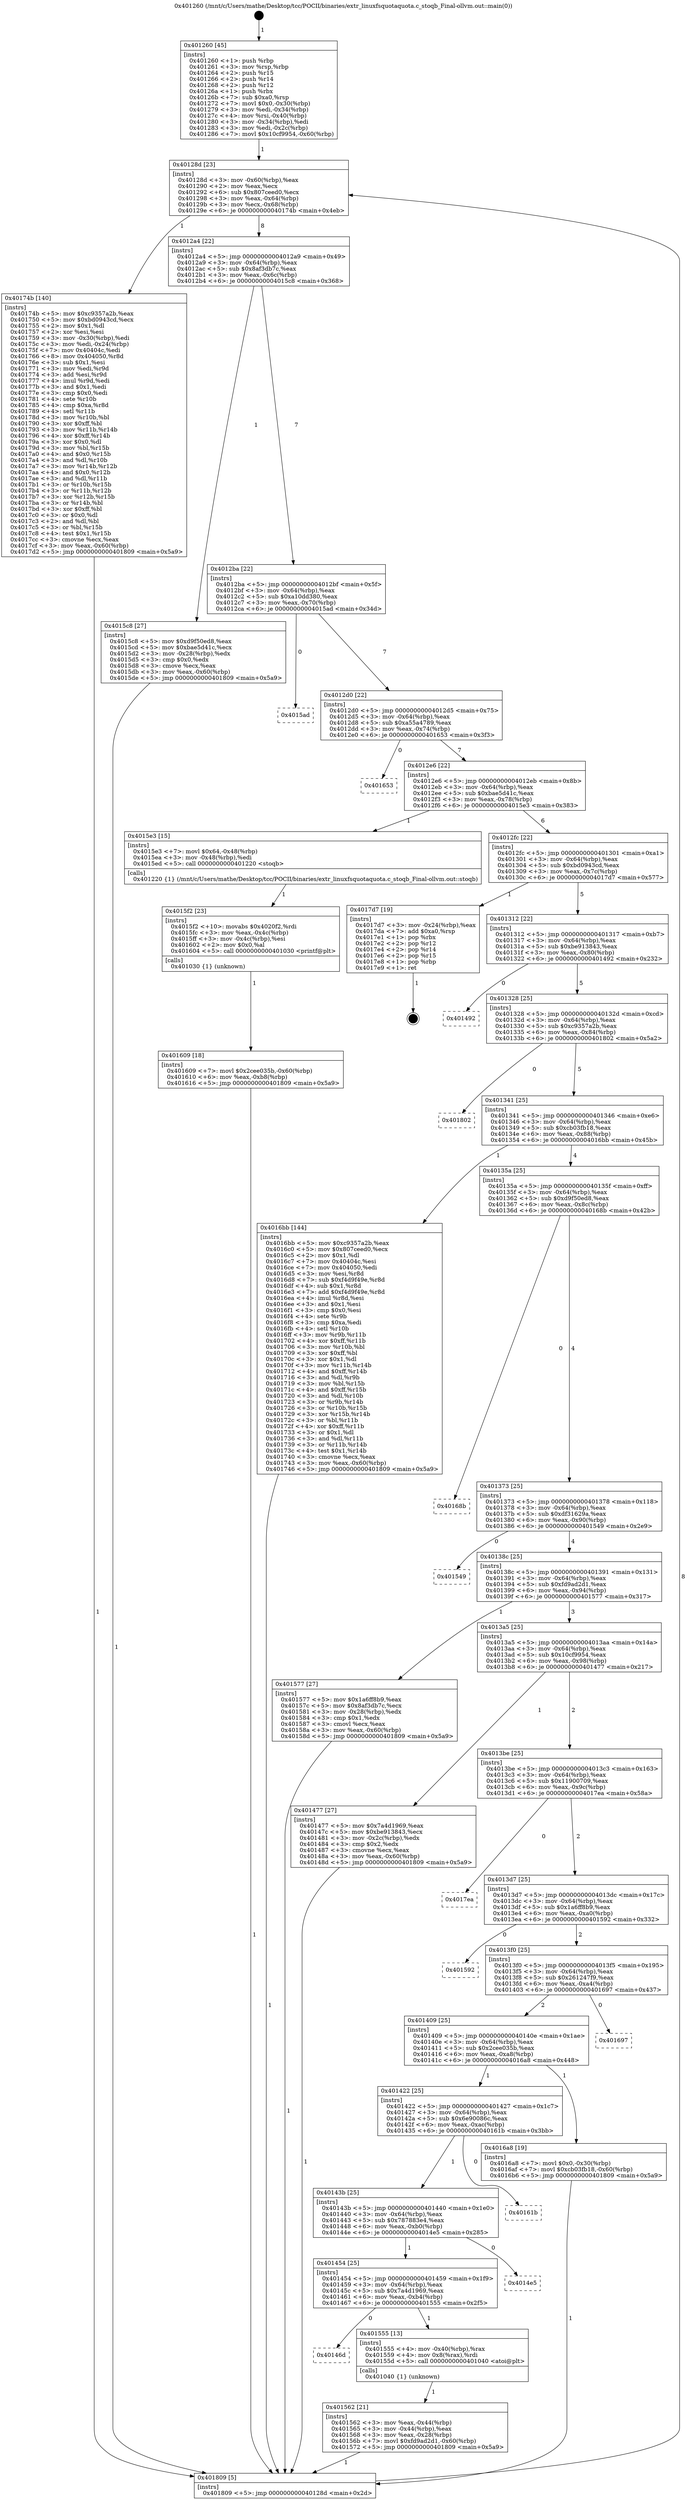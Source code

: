 digraph "0x401260" {
  label = "0x401260 (/mnt/c/Users/mathe/Desktop/tcc/POCII/binaries/extr_linuxfsquotaquota.c_stoqb_Final-ollvm.out::main(0))"
  labelloc = "t"
  node[shape=record]

  Entry [label="",width=0.3,height=0.3,shape=circle,fillcolor=black,style=filled]
  "0x40128d" [label="{
     0x40128d [23]\l
     | [instrs]\l
     &nbsp;&nbsp;0x40128d \<+3\>: mov -0x60(%rbp),%eax\l
     &nbsp;&nbsp;0x401290 \<+2\>: mov %eax,%ecx\l
     &nbsp;&nbsp;0x401292 \<+6\>: sub $0x807ceed0,%ecx\l
     &nbsp;&nbsp;0x401298 \<+3\>: mov %eax,-0x64(%rbp)\l
     &nbsp;&nbsp;0x40129b \<+3\>: mov %ecx,-0x68(%rbp)\l
     &nbsp;&nbsp;0x40129e \<+6\>: je 000000000040174b \<main+0x4eb\>\l
  }"]
  "0x40174b" [label="{
     0x40174b [140]\l
     | [instrs]\l
     &nbsp;&nbsp;0x40174b \<+5\>: mov $0xc9357a2b,%eax\l
     &nbsp;&nbsp;0x401750 \<+5\>: mov $0xbd0943cd,%ecx\l
     &nbsp;&nbsp;0x401755 \<+2\>: mov $0x1,%dl\l
     &nbsp;&nbsp;0x401757 \<+2\>: xor %esi,%esi\l
     &nbsp;&nbsp;0x401759 \<+3\>: mov -0x30(%rbp),%edi\l
     &nbsp;&nbsp;0x40175c \<+3\>: mov %edi,-0x24(%rbp)\l
     &nbsp;&nbsp;0x40175f \<+7\>: mov 0x40404c,%edi\l
     &nbsp;&nbsp;0x401766 \<+8\>: mov 0x404050,%r8d\l
     &nbsp;&nbsp;0x40176e \<+3\>: sub $0x1,%esi\l
     &nbsp;&nbsp;0x401771 \<+3\>: mov %edi,%r9d\l
     &nbsp;&nbsp;0x401774 \<+3\>: add %esi,%r9d\l
     &nbsp;&nbsp;0x401777 \<+4\>: imul %r9d,%edi\l
     &nbsp;&nbsp;0x40177b \<+3\>: and $0x1,%edi\l
     &nbsp;&nbsp;0x40177e \<+3\>: cmp $0x0,%edi\l
     &nbsp;&nbsp;0x401781 \<+4\>: sete %r10b\l
     &nbsp;&nbsp;0x401785 \<+4\>: cmp $0xa,%r8d\l
     &nbsp;&nbsp;0x401789 \<+4\>: setl %r11b\l
     &nbsp;&nbsp;0x40178d \<+3\>: mov %r10b,%bl\l
     &nbsp;&nbsp;0x401790 \<+3\>: xor $0xff,%bl\l
     &nbsp;&nbsp;0x401793 \<+3\>: mov %r11b,%r14b\l
     &nbsp;&nbsp;0x401796 \<+4\>: xor $0xff,%r14b\l
     &nbsp;&nbsp;0x40179a \<+3\>: xor $0x0,%dl\l
     &nbsp;&nbsp;0x40179d \<+3\>: mov %bl,%r15b\l
     &nbsp;&nbsp;0x4017a0 \<+4\>: and $0x0,%r15b\l
     &nbsp;&nbsp;0x4017a4 \<+3\>: and %dl,%r10b\l
     &nbsp;&nbsp;0x4017a7 \<+3\>: mov %r14b,%r12b\l
     &nbsp;&nbsp;0x4017aa \<+4\>: and $0x0,%r12b\l
     &nbsp;&nbsp;0x4017ae \<+3\>: and %dl,%r11b\l
     &nbsp;&nbsp;0x4017b1 \<+3\>: or %r10b,%r15b\l
     &nbsp;&nbsp;0x4017b4 \<+3\>: or %r11b,%r12b\l
     &nbsp;&nbsp;0x4017b7 \<+3\>: xor %r12b,%r15b\l
     &nbsp;&nbsp;0x4017ba \<+3\>: or %r14b,%bl\l
     &nbsp;&nbsp;0x4017bd \<+3\>: xor $0xff,%bl\l
     &nbsp;&nbsp;0x4017c0 \<+3\>: or $0x0,%dl\l
     &nbsp;&nbsp;0x4017c3 \<+2\>: and %dl,%bl\l
     &nbsp;&nbsp;0x4017c5 \<+3\>: or %bl,%r15b\l
     &nbsp;&nbsp;0x4017c8 \<+4\>: test $0x1,%r15b\l
     &nbsp;&nbsp;0x4017cc \<+3\>: cmovne %ecx,%eax\l
     &nbsp;&nbsp;0x4017cf \<+3\>: mov %eax,-0x60(%rbp)\l
     &nbsp;&nbsp;0x4017d2 \<+5\>: jmp 0000000000401809 \<main+0x5a9\>\l
  }"]
  "0x4012a4" [label="{
     0x4012a4 [22]\l
     | [instrs]\l
     &nbsp;&nbsp;0x4012a4 \<+5\>: jmp 00000000004012a9 \<main+0x49\>\l
     &nbsp;&nbsp;0x4012a9 \<+3\>: mov -0x64(%rbp),%eax\l
     &nbsp;&nbsp;0x4012ac \<+5\>: sub $0x8af3db7c,%eax\l
     &nbsp;&nbsp;0x4012b1 \<+3\>: mov %eax,-0x6c(%rbp)\l
     &nbsp;&nbsp;0x4012b4 \<+6\>: je 00000000004015c8 \<main+0x368\>\l
  }"]
  Exit [label="",width=0.3,height=0.3,shape=circle,fillcolor=black,style=filled,peripheries=2]
  "0x4015c8" [label="{
     0x4015c8 [27]\l
     | [instrs]\l
     &nbsp;&nbsp;0x4015c8 \<+5\>: mov $0xd9f50ed8,%eax\l
     &nbsp;&nbsp;0x4015cd \<+5\>: mov $0xbae5d41c,%ecx\l
     &nbsp;&nbsp;0x4015d2 \<+3\>: mov -0x28(%rbp),%edx\l
     &nbsp;&nbsp;0x4015d5 \<+3\>: cmp $0x0,%edx\l
     &nbsp;&nbsp;0x4015d8 \<+3\>: cmove %ecx,%eax\l
     &nbsp;&nbsp;0x4015db \<+3\>: mov %eax,-0x60(%rbp)\l
     &nbsp;&nbsp;0x4015de \<+5\>: jmp 0000000000401809 \<main+0x5a9\>\l
  }"]
  "0x4012ba" [label="{
     0x4012ba [22]\l
     | [instrs]\l
     &nbsp;&nbsp;0x4012ba \<+5\>: jmp 00000000004012bf \<main+0x5f\>\l
     &nbsp;&nbsp;0x4012bf \<+3\>: mov -0x64(%rbp),%eax\l
     &nbsp;&nbsp;0x4012c2 \<+5\>: sub $0xa10dd380,%eax\l
     &nbsp;&nbsp;0x4012c7 \<+3\>: mov %eax,-0x70(%rbp)\l
     &nbsp;&nbsp;0x4012ca \<+6\>: je 00000000004015ad \<main+0x34d\>\l
  }"]
  "0x401609" [label="{
     0x401609 [18]\l
     | [instrs]\l
     &nbsp;&nbsp;0x401609 \<+7\>: movl $0x2cee035b,-0x60(%rbp)\l
     &nbsp;&nbsp;0x401610 \<+6\>: mov %eax,-0xb8(%rbp)\l
     &nbsp;&nbsp;0x401616 \<+5\>: jmp 0000000000401809 \<main+0x5a9\>\l
  }"]
  "0x4015ad" [label="{
     0x4015ad\l
  }", style=dashed]
  "0x4012d0" [label="{
     0x4012d0 [22]\l
     | [instrs]\l
     &nbsp;&nbsp;0x4012d0 \<+5\>: jmp 00000000004012d5 \<main+0x75\>\l
     &nbsp;&nbsp;0x4012d5 \<+3\>: mov -0x64(%rbp),%eax\l
     &nbsp;&nbsp;0x4012d8 \<+5\>: sub $0xa55a4789,%eax\l
     &nbsp;&nbsp;0x4012dd \<+3\>: mov %eax,-0x74(%rbp)\l
     &nbsp;&nbsp;0x4012e0 \<+6\>: je 0000000000401653 \<main+0x3f3\>\l
  }"]
  "0x4015f2" [label="{
     0x4015f2 [23]\l
     | [instrs]\l
     &nbsp;&nbsp;0x4015f2 \<+10\>: movabs $0x4020f2,%rdi\l
     &nbsp;&nbsp;0x4015fc \<+3\>: mov %eax,-0x4c(%rbp)\l
     &nbsp;&nbsp;0x4015ff \<+3\>: mov -0x4c(%rbp),%esi\l
     &nbsp;&nbsp;0x401602 \<+2\>: mov $0x0,%al\l
     &nbsp;&nbsp;0x401604 \<+5\>: call 0000000000401030 \<printf@plt\>\l
     | [calls]\l
     &nbsp;&nbsp;0x401030 \{1\} (unknown)\l
  }"]
  "0x401653" [label="{
     0x401653\l
  }", style=dashed]
  "0x4012e6" [label="{
     0x4012e6 [22]\l
     | [instrs]\l
     &nbsp;&nbsp;0x4012e6 \<+5\>: jmp 00000000004012eb \<main+0x8b\>\l
     &nbsp;&nbsp;0x4012eb \<+3\>: mov -0x64(%rbp),%eax\l
     &nbsp;&nbsp;0x4012ee \<+5\>: sub $0xbae5d41c,%eax\l
     &nbsp;&nbsp;0x4012f3 \<+3\>: mov %eax,-0x78(%rbp)\l
     &nbsp;&nbsp;0x4012f6 \<+6\>: je 00000000004015e3 \<main+0x383\>\l
  }"]
  "0x401562" [label="{
     0x401562 [21]\l
     | [instrs]\l
     &nbsp;&nbsp;0x401562 \<+3\>: mov %eax,-0x44(%rbp)\l
     &nbsp;&nbsp;0x401565 \<+3\>: mov -0x44(%rbp),%eax\l
     &nbsp;&nbsp;0x401568 \<+3\>: mov %eax,-0x28(%rbp)\l
     &nbsp;&nbsp;0x40156b \<+7\>: movl $0xfd9ad2d1,-0x60(%rbp)\l
     &nbsp;&nbsp;0x401572 \<+5\>: jmp 0000000000401809 \<main+0x5a9\>\l
  }"]
  "0x4015e3" [label="{
     0x4015e3 [15]\l
     | [instrs]\l
     &nbsp;&nbsp;0x4015e3 \<+7\>: movl $0x64,-0x48(%rbp)\l
     &nbsp;&nbsp;0x4015ea \<+3\>: mov -0x48(%rbp),%edi\l
     &nbsp;&nbsp;0x4015ed \<+5\>: call 0000000000401220 \<stoqb\>\l
     | [calls]\l
     &nbsp;&nbsp;0x401220 \{1\} (/mnt/c/Users/mathe/Desktop/tcc/POCII/binaries/extr_linuxfsquotaquota.c_stoqb_Final-ollvm.out::stoqb)\l
  }"]
  "0x4012fc" [label="{
     0x4012fc [22]\l
     | [instrs]\l
     &nbsp;&nbsp;0x4012fc \<+5\>: jmp 0000000000401301 \<main+0xa1\>\l
     &nbsp;&nbsp;0x401301 \<+3\>: mov -0x64(%rbp),%eax\l
     &nbsp;&nbsp;0x401304 \<+5\>: sub $0xbd0943cd,%eax\l
     &nbsp;&nbsp;0x401309 \<+3\>: mov %eax,-0x7c(%rbp)\l
     &nbsp;&nbsp;0x40130c \<+6\>: je 00000000004017d7 \<main+0x577\>\l
  }"]
  "0x40146d" [label="{
     0x40146d\l
  }", style=dashed]
  "0x4017d7" [label="{
     0x4017d7 [19]\l
     | [instrs]\l
     &nbsp;&nbsp;0x4017d7 \<+3\>: mov -0x24(%rbp),%eax\l
     &nbsp;&nbsp;0x4017da \<+7\>: add $0xa0,%rsp\l
     &nbsp;&nbsp;0x4017e1 \<+1\>: pop %rbx\l
     &nbsp;&nbsp;0x4017e2 \<+2\>: pop %r12\l
     &nbsp;&nbsp;0x4017e4 \<+2\>: pop %r14\l
     &nbsp;&nbsp;0x4017e6 \<+2\>: pop %r15\l
     &nbsp;&nbsp;0x4017e8 \<+1\>: pop %rbp\l
     &nbsp;&nbsp;0x4017e9 \<+1\>: ret\l
  }"]
  "0x401312" [label="{
     0x401312 [22]\l
     | [instrs]\l
     &nbsp;&nbsp;0x401312 \<+5\>: jmp 0000000000401317 \<main+0xb7\>\l
     &nbsp;&nbsp;0x401317 \<+3\>: mov -0x64(%rbp),%eax\l
     &nbsp;&nbsp;0x40131a \<+5\>: sub $0xbe913843,%eax\l
     &nbsp;&nbsp;0x40131f \<+3\>: mov %eax,-0x80(%rbp)\l
     &nbsp;&nbsp;0x401322 \<+6\>: je 0000000000401492 \<main+0x232\>\l
  }"]
  "0x401555" [label="{
     0x401555 [13]\l
     | [instrs]\l
     &nbsp;&nbsp;0x401555 \<+4\>: mov -0x40(%rbp),%rax\l
     &nbsp;&nbsp;0x401559 \<+4\>: mov 0x8(%rax),%rdi\l
     &nbsp;&nbsp;0x40155d \<+5\>: call 0000000000401040 \<atoi@plt\>\l
     | [calls]\l
     &nbsp;&nbsp;0x401040 \{1\} (unknown)\l
  }"]
  "0x401492" [label="{
     0x401492\l
  }", style=dashed]
  "0x401328" [label="{
     0x401328 [25]\l
     | [instrs]\l
     &nbsp;&nbsp;0x401328 \<+5\>: jmp 000000000040132d \<main+0xcd\>\l
     &nbsp;&nbsp;0x40132d \<+3\>: mov -0x64(%rbp),%eax\l
     &nbsp;&nbsp;0x401330 \<+5\>: sub $0xc9357a2b,%eax\l
     &nbsp;&nbsp;0x401335 \<+6\>: mov %eax,-0x84(%rbp)\l
     &nbsp;&nbsp;0x40133b \<+6\>: je 0000000000401802 \<main+0x5a2\>\l
  }"]
  "0x401454" [label="{
     0x401454 [25]\l
     | [instrs]\l
     &nbsp;&nbsp;0x401454 \<+5\>: jmp 0000000000401459 \<main+0x1f9\>\l
     &nbsp;&nbsp;0x401459 \<+3\>: mov -0x64(%rbp),%eax\l
     &nbsp;&nbsp;0x40145c \<+5\>: sub $0x7a4d1969,%eax\l
     &nbsp;&nbsp;0x401461 \<+6\>: mov %eax,-0xb4(%rbp)\l
     &nbsp;&nbsp;0x401467 \<+6\>: je 0000000000401555 \<main+0x2f5\>\l
  }"]
  "0x401802" [label="{
     0x401802\l
  }", style=dashed]
  "0x401341" [label="{
     0x401341 [25]\l
     | [instrs]\l
     &nbsp;&nbsp;0x401341 \<+5\>: jmp 0000000000401346 \<main+0xe6\>\l
     &nbsp;&nbsp;0x401346 \<+3\>: mov -0x64(%rbp),%eax\l
     &nbsp;&nbsp;0x401349 \<+5\>: sub $0xcb03fb18,%eax\l
     &nbsp;&nbsp;0x40134e \<+6\>: mov %eax,-0x88(%rbp)\l
     &nbsp;&nbsp;0x401354 \<+6\>: je 00000000004016bb \<main+0x45b\>\l
  }"]
  "0x4014e5" [label="{
     0x4014e5\l
  }", style=dashed]
  "0x4016bb" [label="{
     0x4016bb [144]\l
     | [instrs]\l
     &nbsp;&nbsp;0x4016bb \<+5\>: mov $0xc9357a2b,%eax\l
     &nbsp;&nbsp;0x4016c0 \<+5\>: mov $0x807ceed0,%ecx\l
     &nbsp;&nbsp;0x4016c5 \<+2\>: mov $0x1,%dl\l
     &nbsp;&nbsp;0x4016c7 \<+7\>: mov 0x40404c,%esi\l
     &nbsp;&nbsp;0x4016ce \<+7\>: mov 0x404050,%edi\l
     &nbsp;&nbsp;0x4016d5 \<+3\>: mov %esi,%r8d\l
     &nbsp;&nbsp;0x4016d8 \<+7\>: sub $0xf4d9f49e,%r8d\l
     &nbsp;&nbsp;0x4016df \<+4\>: sub $0x1,%r8d\l
     &nbsp;&nbsp;0x4016e3 \<+7\>: add $0xf4d9f49e,%r8d\l
     &nbsp;&nbsp;0x4016ea \<+4\>: imul %r8d,%esi\l
     &nbsp;&nbsp;0x4016ee \<+3\>: and $0x1,%esi\l
     &nbsp;&nbsp;0x4016f1 \<+3\>: cmp $0x0,%esi\l
     &nbsp;&nbsp;0x4016f4 \<+4\>: sete %r9b\l
     &nbsp;&nbsp;0x4016f8 \<+3\>: cmp $0xa,%edi\l
     &nbsp;&nbsp;0x4016fb \<+4\>: setl %r10b\l
     &nbsp;&nbsp;0x4016ff \<+3\>: mov %r9b,%r11b\l
     &nbsp;&nbsp;0x401702 \<+4\>: xor $0xff,%r11b\l
     &nbsp;&nbsp;0x401706 \<+3\>: mov %r10b,%bl\l
     &nbsp;&nbsp;0x401709 \<+3\>: xor $0xff,%bl\l
     &nbsp;&nbsp;0x40170c \<+3\>: xor $0x1,%dl\l
     &nbsp;&nbsp;0x40170f \<+3\>: mov %r11b,%r14b\l
     &nbsp;&nbsp;0x401712 \<+4\>: and $0xff,%r14b\l
     &nbsp;&nbsp;0x401716 \<+3\>: and %dl,%r9b\l
     &nbsp;&nbsp;0x401719 \<+3\>: mov %bl,%r15b\l
     &nbsp;&nbsp;0x40171c \<+4\>: and $0xff,%r15b\l
     &nbsp;&nbsp;0x401720 \<+3\>: and %dl,%r10b\l
     &nbsp;&nbsp;0x401723 \<+3\>: or %r9b,%r14b\l
     &nbsp;&nbsp;0x401726 \<+3\>: or %r10b,%r15b\l
     &nbsp;&nbsp;0x401729 \<+3\>: xor %r15b,%r14b\l
     &nbsp;&nbsp;0x40172c \<+3\>: or %bl,%r11b\l
     &nbsp;&nbsp;0x40172f \<+4\>: xor $0xff,%r11b\l
     &nbsp;&nbsp;0x401733 \<+3\>: or $0x1,%dl\l
     &nbsp;&nbsp;0x401736 \<+3\>: and %dl,%r11b\l
     &nbsp;&nbsp;0x401739 \<+3\>: or %r11b,%r14b\l
     &nbsp;&nbsp;0x40173c \<+4\>: test $0x1,%r14b\l
     &nbsp;&nbsp;0x401740 \<+3\>: cmovne %ecx,%eax\l
     &nbsp;&nbsp;0x401743 \<+3\>: mov %eax,-0x60(%rbp)\l
     &nbsp;&nbsp;0x401746 \<+5\>: jmp 0000000000401809 \<main+0x5a9\>\l
  }"]
  "0x40135a" [label="{
     0x40135a [25]\l
     | [instrs]\l
     &nbsp;&nbsp;0x40135a \<+5\>: jmp 000000000040135f \<main+0xff\>\l
     &nbsp;&nbsp;0x40135f \<+3\>: mov -0x64(%rbp),%eax\l
     &nbsp;&nbsp;0x401362 \<+5\>: sub $0xd9f50ed8,%eax\l
     &nbsp;&nbsp;0x401367 \<+6\>: mov %eax,-0x8c(%rbp)\l
     &nbsp;&nbsp;0x40136d \<+6\>: je 000000000040168b \<main+0x42b\>\l
  }"]
  "0x40143b" [label="{
     0x40143b [25]\l
     | [instrs]\l
     &nbsp;&nbsp;0x40143b \<+5\>: jmp 0000000000401440 \<main+0x1e0\>\l
     &nbsp;&nbsp;0x401440 \<+3\>: mov -0x64(%rbp),%eax\l
     &nbsp;&nbsp;0x401443 \<+5\>: sub $0x787883e4,%eax\l
     &nbsp;&nbsp;0x401448 \<+6\>: mov %eax,-0xb0(%rbp)\l
     &nbsp;&nbsp;0x40144e \<+6\>: je 00000000004014e5 \<main+0x285\>\l
  }"]
  "0x40168b" [label="{
     0x40168b\l
  }", style=dashed]
  "0x401373" [label="{
     0x401373 [25]\l
     | [instrs]\l
     &nbsp;&nbsp;0x401373 \<+5\>: jmp 0000000000401378 \<main+0x118\>\l
     &nbsp;&nbsp;0x401378 \<+3\>: mov -0x64(%rbp),%eax\l
     &nbsp;&nbsp;0x40137b \<+5\>: sub $0xdf31629a,%eax\l
     &nbsp;&nbsp;0x401380 \<+6\>: mov %eax,-0x90(%rbp)\l
     &nbsp;&nbsp;0x401386 \<+6\>: je 0000000000401549 \<main+0x2e9\>\l
  }"]
  "0x40161b" [label="{
     0x40161b\l
  }", style=dashed]
  "0x401549" [label="{
     0x401549\l
  }", style=dashed]
  "0x40138c" [label="{
     0x40138c [25]\l
     | [instrs]\l
     &nbsp;&nbsp;0x40138c \<+5\>: jmp 0000000000401391 \<main+0x131\>\l
     &nbsp;&nbsp;0x401391 \<+3\>: mov -0x64(%rbp),%eax\l
     &nbsp;&nbsp;0x401394 \<+5\>: sub $0xfd9ad2d1,%eax\l
     &nbsp;&nbsp;0x401399 \<+6\>: mov %eax,-0x94(%rbp)\l
     &nbsp;&nbsp;0x40139f \<+6\>: je 0000000000401577 \<main+0x317\>\l
  }"]
  "0x401422" [label="{
     0x401422 [25]\l
     | [instrs]\l
     &nbsp;&nbsp;0x401422 \<+5\>: jmp 0000000000401427 \<main+0x1c7\>\l
     &nbsp;&nbsp;0x401427 \<+3\>: mov -0x64(%rbp),%eax\l
     &nbsp;&nbsp;0x40142a \<+5\>: sub $0x6e90086c,%eax\l
     &nbsp;&nbsp;0x40142f \<+6\>: mov %eax,-0xac(%rbp)\l
     &nbsp;&nbsp;0x401435 \<+6\>: je 000000000040161b \<main+0x3bb\>\l
  }"]
  "0x401577" [label="{
     0x401577 [27]\l
     | [instrs]\l
     &nbsp;&nbsp;0x401577 \<+5\>: mov $0x1a6ff8b9,%eax\l
     &nbsp;&nbsp;0x40157c \<+5\>: mov $0x8af3db7c,%ecx\l
     &nbsp;&nbsp;0x401581 \<+3\>: mov -0x28(%rbp),%edx\l
     &nbsp;&nbsp;0x401584 \<+3\>: cmp $0x1,%edx\l
     &nbsp;&nbsp;0x401587 \<+3\>: cmovl %ecx,%eax\l
     &nbsp;&nbsp;0x40158a \<+3\>: mov %eax,-0x60(%rbp)\l
     &nbsp;&nbsp;0x40158d \<+5\>: jmp 0000000000401809 \<main+0x5a9\>\l
  }"]
  "0x4013a5" [label="{
     0x4013a5 [25]\l
     | [instrs]\l
     &nbsp;&nbsp;0x4013a5 \<+5\>: jmp 00000000004013aa \<main+0x14a\>\l
     &nbsp;&nbsp;0x4013aa \<+3\>: mov -0x64(%rbp),%eax\l
     &nbsp;&nbsp;0x4013ad \<+5\>: sub $0x10cf9954,%eax\l
     &nbsp;&nbsp;0x4013b2 \<+6\>: mov %eax,-0x98(%rbp)\l
     &nbsp;&nbsp;0x4013b8 \<+6\>: je 0000000000401477 \<main+0x217\>\l
  }"]
  "0x4016a8" [label="{
     0x4016a8 [19]\l
     | [instrs]\l
     &nbsp;&nbsp;0x4016a8 \<+7\>: movl $0x0,-0x30(%rbp)\l
     &nbsp;&nbsp;0x4016af \<+7\>: movl $0xcb03fb18,-0x60(%rbp)\l
     &nbsp;&nbsp;0x4016b6 \<+5\>: jmp 0000000000401809 \<main+0x5a9\>\l
  }"]
  "0x401477" [label="{
     0x401477 [27]\l
     | [instrs]\l
     &nbsp;&nbsp;0x401477 \<+5\>: mov $0x7a4d1969,%eax\l
     &nbsp;&nbsp;0x40147c \<+5\>: mov $0xbe913843,%ecx\l
     &nbsp;&nbsp;0x401481 \<+3\>: mov -0x2c(%rbp),%edx\l
     &nbsp;&nbsp;0x401484 \<+3\>: cmp $0x2,%edx\l
     &nbsp;&nbsp;0x401487 \<+3\>: cmovne %ecx,%eax\l
     &nbsp;&nbsp;0x40148a \<+3\>: mov %eax,-0x60(%rbp)\l
     &nbsp;&nbsp;0x40148d \<+5\>: jmp 0000000000401809 \<main+0x5a9\>\l
  }"]
  "0x4013be" [label="{
     0x4013be [25]\l
     | [instrs]\l
     &nbsp;&nbsp;0x4013be \<+5\>: jmp 00000000004013c3 \<main+0x163\>\l
     &nbsp;&nbsp;0x4013c3 \<+3\>: mov -0x64(%rbp),%eax\l
     &nbsp;&nbsp;0x4013c6 \<+5\>: sub $0x11900709,%eax\l
     &nbsp;&nbsp;0x4013cb \<+6\>: mov %eax,-0x9c(%rbp)\l
     &nbsp;&nbsp;0x4013d1 \<+6\>: je 00000000004017ea \<main+0x58a\>\l
  }"]
  "0x401809" [label="{
     0x401809 [5]\l
     | [instrs]\l
     &nbsp;&nbsp;0x401809 \<+5\>: jmp 000000000040128d \<main+0x2d\>\l
  }"]
  "0x401260" [label="{
     0x401260 [45]\l
     | [instrs]\l
     &nbsp;&nbsp;0x401260 \<+1\>: push %rbp\l
     &nbsp;&nbsp;0x401261 \<+3\>: mov %rsp,%rbp\l
     &nbsp;&nbsp;0x401264 \<+2\>: push %r15\l
     &nbsp;&nbsp;0x401266 \<+2\>: push %r14\l
     &nbsp;&nbsp;0x401268 \<+2\>: push %r12\l
     &nbsp;&nbsp;0x40126a \<+1\>: push %rbx\l
     &nbsp;&nbsp;0x40126b \<+7\>: sub $0xa0,%rsp\l
     &nbsp;&nbsp;0x401272 \<+7\>: movl $0x0,-0x30(%rbp)\l
     &nbsp;&nbsp;0x401279 \<+3\>: mov %edi,-0x34(%rbp)\l
     &nbsp;&nbsp;0x40127c \<+4\>: mov %rsi,-0x40(%rbp)\l
     &nbsp;&nbsp;0x401280 \<+3\>: mov -0x34(%rbp),%edi\l
     &nbsp;&nbsp;0x401283 \<+3\>: mov %edi,-0x2c(%rbp)\l
     &nbsp;&nbsp;0x401286 \<+7\>: movl $0x10cf9954,-0x60(%rbp)\l
  }"]
  "0x401409" [label="{
     0x401409 [25]\l
     | [instrs]\l
     &nbsp;&nbsp;0x401409 \<+5\>: jmp 000000000040140e \<main+0x1ae\>\l
     &nbsp;&nbsp;0x40140e \<+3\>: mov -0x64(%rbp),%eax\l
     &nbsp;&nbsp;0x401411 \<+5\>: sub $0x2cee035b,%eax\l
     &nbsp;&nbsp;0x401416 \<+6\>: mov %eax,-0xa8(%rbp)\l
     &nbsp;&nbsp;0x40141c \<+6\>: je 00000000004016a8 \<main+0x448\>\l
  }"]
  "0x4017ea" [label="{
     0x4017ea\l
  }", style=dashed]
  "0x4013d7" [label="{
     0x4013d7 [25]\l
     | [instrs]\l
     &nbsp;&nbsp;0x4013d7 \<+5\>: jmp 00000000004013dc \<main+0x17c\>\l
     &nbsp;&nbsp;0x4013dc \<+3\>: mov -0x64(%rbp),%eax\l
     &nbsp;&nbsp;0x4013df \<+5\>: sub $0x1a6ff8b9,%eax\l
     &nbsp;&nbsp;0x4013e4 \<+6\>: mov %eax,-0xa0(%rbp)\l
     &nbsp;&nbsp;0x4013ea \<+6\>: je 0000000000401592 \<main+0x332\>\l
  }"]
  "0x401697" [label="{
     0x401697\l
  }", style=dashed]
  "0x401592" [label="{
     0x401592\l
  }", style=dashed]
  "0x4013f0" [label="{
     0x4013f0 [25]\l
     | [instrs]\l
     &nbsp;&nbsp;0x4013f0 \<+5\>: jmp 00000000004013f5 \<main+0x195\>\l
     &nbsp;&nbsp;0x4013f5 \<+3\>: mov -0x64(%rbp),%eax\l
     &nbsp;&nbsp;0x4013f8 \<+5\>: sub $0x261247f9,%eax\l
     &nbsp;&nbsp;0x4013fd \<+6\>: mov %eax,-0xa4(%rbp)\l
     &nbsp;&nbsp;0x401403 \<+6\>: je 0000000000401697 \<main+0x437\>\l
  }"]
  Entry -> "0x401260" [label=" 1"]
  "0x40128d" -> "0x40174b" [label=" 1"]
  "0x40128d" -> "0x4012a4" [label=" 8"]
  "0x4017d7" -> Exit [label=" 1"]
  "0x4012a4" -> "0x4015c8" [label=" 1"]
  "0x4012a4" -> "0x4012ba" [label=" 7"]
  "0x40174b" -> "0x401809" [label=" 1"]
  "0x4012ba" -> "0x4015ad" [label=" 0"]
  "0x4012ba" -> "0x4012d0" [label=" 7"]
  "0x4016bb" -> "0x401809" [label=" 1"]
  "0x4012d0" -> "0x401653" [label=" 0"]
  "0x4012d0" -> "0x4012e6" [label=" 7"]
  "0x4016a8" -> "0x401809" [label=" 1"]
  "0x4012e6" -> "0x4015e3" [label=" 1"]
  "0x4012e6" -> "0x4012fc" [label=" 6"]
  "0x401609" -> "0x401809" [label=" 1"]
  "0x4012fc" -> "0x4017d7" [label=" 1"]
  "0x4012fc" -> "0x401312" [label=" 5"]
  "0x4015f2" -> "0x401609" [label=" 1"]
  "0x401312" -> "0x401492" [label=" 0"]
  "0x401312" -> "0x401328" [label=" 5"]
  "0x4015e3" -> "0x4015f2" [label=" 1"]
  "0x401328" -> "0x401802" [label=" 0"]
  "0x401328" -> "0x401341" [label=" 5"]
  "0x401577" -> "0x401809" [label=" 1"]
  "0x401341" -> "0x4016bb" [label=" 1"]
  "0x401341" -> "0x40135a" [label=" 4"]
  "0x401562" -> "0x401809" [label=" 1"]
  "0x40135a" -> "0x40168b" [label=" 0"]
  "0x40135a" -> "0x401373" [label=" 4"]
  "0x401454" -> "0x40146d" [label=" 0"]
  "0x401373" -> "0x401549" [label=" 0"]
  "0x401373" -> "0x40138c" [label=" 4"]
  "0x401454" -> "0x401555" [label=" 1"]
  "0x40138c" -> "0x401577" [label=" 1"]
  "0x40138c" -> "0x4013a5" [label=" 3"]
  "0x40143b" -> "0x401454" [label=" 1"]
  "0x4013a5" -> "0x401477" [label=" 1"]
  "0x4013a5" -> "0x4013be" [label=" 2"]
  "0x401477" -> "0x401809" [label=" 1"]
  "0x401260" -> "0x40128d" [label=" 1"]
  "0x401809" -> "0x40128d" [label=" 8"]
  "0x40143b" -> "0x4014e5" [label=" 0"]
  "0x4013be" -> "0x4017ea" [label=" 0"]
  "0x4013be" -> "0x4013d7" [label=" 2"]
  "0x401422" -> "0x40143b" [label=" 1"]
  "0x4013d7" -> "0x401592" [label=" 0"]
  "0x4013d7" -> "0x4013f0" [label=" 2"]
  "0x401422" -> "0x40161b" [label=" 0"]
  "0x4013f0" -> "0x401697" [label=" 0"]
  "0x4013f0" -> "0x401409" [label=" 2"]
  "0x401555" -> "0x401562" [label=" 1"]
  "0x401409" -> "0x4016a8" [label=" 1"]
  "0x401409" -> "0x401422" [label=" 1"]
  "0x4015c8" -> "0x401809" [label=" 1"]
}
